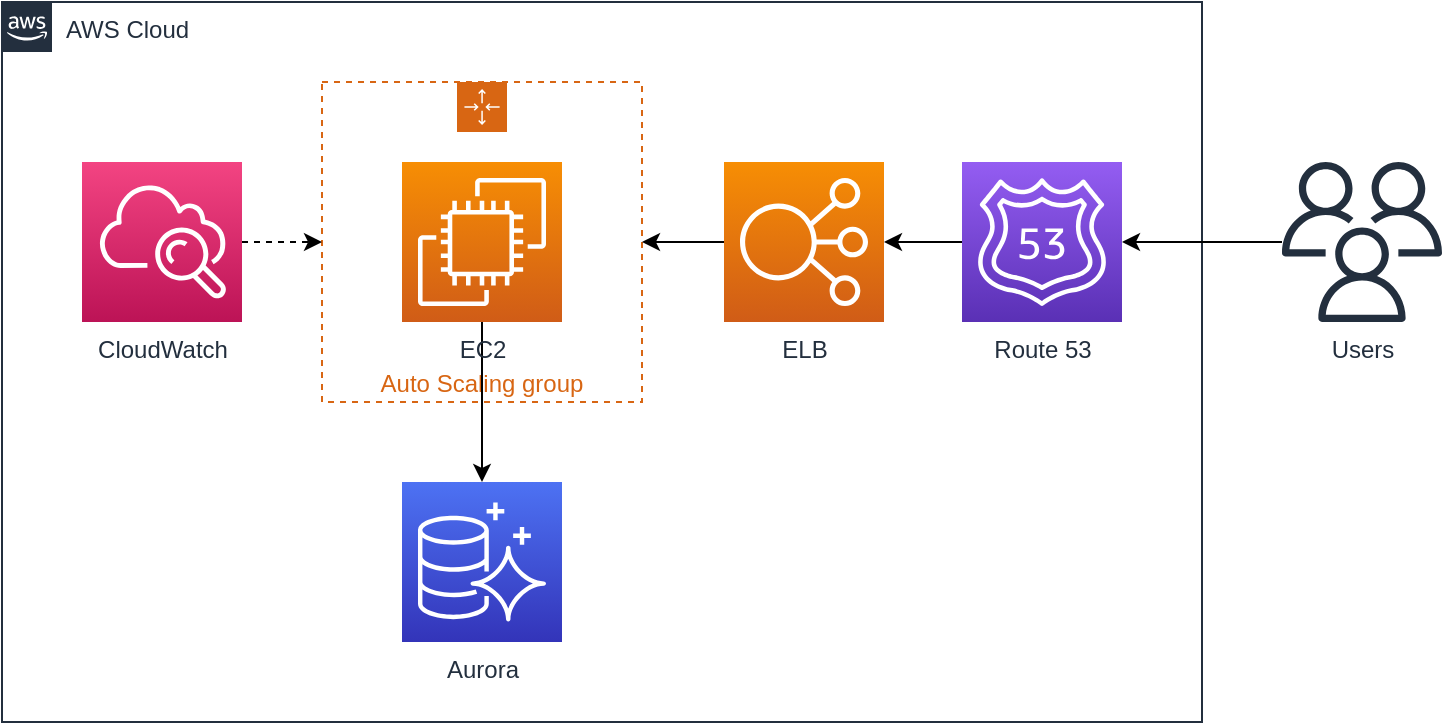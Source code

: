 <mxfile version="10.8.0" type="device"><diagram id="nkRnFH0tYcgGvOSvSR8F" name="Problem Scenario 1"><mxGraphModel dx="1634" dy="796" grid="1" gridSize="10" guides="1" tooltips="1" connect="1" arrows="1" fold="1" page="1" pageScale="1" pageWidth="850" pageHeight="1100" math="0" shadow="0"><root><mxCell id="cBRkSILLU4pSefNul4Za-0"/><mxCell id="cBRkSILLU4pSefNul4Za-1" parent="cBRkSILLU4pSefNul4Za-0"/><mxCell id="wEI4nksPonlv0Azt5xpa-0" value="AWS Cloud" style="points=[[0,0],[0.25,0],[0.5,0],[0.75,0],[1,0],[1,0.25],[1,0.5],[1,0.75],[1,1],[0.75,1],[0.5,1],[0.25,1],[0,1],[0,0.75],[0,0.5],[0,0.25]];outlineConnect=0;gradientColor=none;html=1;whiteSpace=wrap;fontSize=12;fontStyle=0;shape=mxgraph.aws4.group;grIcon=mxgraph.aws4.group_aws_cloud_alt;strokeColor=#232F3E;fillColor=none;verticalAlign=top;align=left;spacingLeft=30;fontColor=#232F3E;dashed=0;" parent="cBRkSILLU4pSefNul4Za-1" vertex="1"><mxGeometry x="40" y="40" width="600" height="360" as="geometry"/></mxCell><mxCell id="wEI4nksPonlv0Azt5xpa-2" value="Auto Scaling group" style="points=[[0,0],[0.25,0],[0.5,0],[0.75,0],[1,0],[1,0.25],[1,0.5],[1,0.75],[1,1],[0.75,1],[0.5,1],[0.25,1],[0,1],[0,0.75],[0,0.5],[0,0.25]];outlineConnect=0;gradientColor=none;html=1;whiteSpace=wrap;fontSize=12;fontStyle=0;shape=mxgraph.aws4.groupCenter;grIcon=mxgraph.aws4.group_auto_scaling_group;grStroke=1;strokeColor=#D86613;fillColor=none;verticalAlign=bottom;align=center;fontColor=#D86613;dashed=1;spacingTop=25;" parent="cBRkSILLU4pSefNul4Za-1" vertex="1"><mxGeometry x="200" y="80" width="160" height="160" as="geometry"/></mxCell><mxCell id="F6rnys-8mFmmAslf6OQ_-1" style="edgeStyle=none;rounded=0;orthogonalLoop=1;jettySize=auto;html=1;" parent="cBRkSILLU4pSefNul4Za-1" source="wEI4nksPonlv0Azt5xpa-1" target="F6rnys-8mFmmAslf6OQ_-0" edge="1"><mxGeometry relative="1" as="geometry"/></mxCell><mxCell id="wEI4nksPonlv0Azt5xpa-1" value="EC2" style="outlineConnect=0;fontColor=#232F3E;gradientColor=#F78E04;gradientDirection=north;fillColor=#D05C17;strokeColor=#ffffff;dashed=0;verticalLabelPosition=bottom;verticalAlign=top;align=center;html=1;fontSize=12;fontStyle=0;aspect=fixed;shape=mxgraph.aws4.resourceIcon;resIcon=mxgraph.aws4.ec2;" parent="cBRkSILLU4pSefNul4Za-1" vertex="1"><mxGeometry x="240" y="120" width="80" height="80" as="geometry"/></mxCell><mxCell id="F6rnys-8mFmmAslf6OQ_-4" style="edgeStyle=none;rounded=0;orthogonalLoop=1;jettySize=auto;html=1;" parent="cBRkSILLU4pSefNul4Za-1" source="wEI4nksPonlv0Azt5xpa-5" target="rTHR8de_x7Mou_gENp8w-0" edge="1"><mxGeometry relative="1" as="geometry"><mxPoint x="480" y="160" as="targetPoint"/></mxGeometry></mxCell><mxCell id="wEI4nksPonlv0Azt5xpa-5" value="Route 53" style="outlineConnect=0;fontColor=#232F3E;gradientColor=#945DF2;gradientDirection=north;fillColor=#5A30B5;strokeColor=#ffffff;dashed=0;verticalLabelPosition=bottom;verticalAlign=top;align=center;html=1;fontSize=12;fontStyle=0;aspect=fixed;shape=mxgraph.aws4.resourceIcon;resIcon=mxgraph.aws4.route_53;" parent="cBRkSILLU4pSefNul4Za-1" vertex="1"><mxGeometry x="520" y="120" width="80" height="80" as="geometry"/></mxCell><mxCell id="F6rnys-8mFmmAslf6OQ_-5" style="edgeStyle=none;rounded=0;orthogonalLoop=1;jettySize=auto;html=1;entryX=1;entryY=0.5;entryDx=0;entryDy=0;" parent="cBRkSILLU4pSefNul4Za-1" source="rTHR8de_x7Mou_gENp8w-0" target="wEI4nksPonlv0Azt5xpa-2" edge="1"><mxGeometry relative="1" as="geometry"><mxPoint x="360" y="160" as="targetPoint"/><mxPoint x="400" y="160" as="sourcePoint"/></mxGeometry></mxCell><mxCell id="F6rnys-8mFmmAslf6OQ_-2" style="edgeStyle=none;rounded=0;orthogonalLoop=1;jettySize=auto;html=1;" parent="cBRkSILLU4pSefNul4Za-1" source="wEI4nksPonlv0Azt5xpa-9" target="wEI4nksPonlv0Azt5xpa-5" edge="1"><mxGeometry relative="1" as="geometry"><mxPoint x="720" y="160" as="targetPoint"/></mxGeometry></mxCell><mxCell id="wEI4nksPonlv0Azt5xpa-9" value="Users" style="outlineConnect=0;fontColor=#232F3E;gradientColor=none;fillColor=#232F3E;strokeColor=none;dashed=0;verticalLabelPosition=bottom;verticalAlign=top;align=center;html=1;fontSize=12;fontStyle=0;aspect=fixed;pointerEvents=1;shape=mxgraph.aws4.users;" parent="cBRkSILLU4pSefNul4Za-1" vertex="1"><mxGeometry x="680" y="120" width="80" height="80" as="geometry"/></mxCell><mxCell id="F6rnys-8mFmmAslf6OQ_-0" value="Aurora" style="outlineConnect=0;fontColor=#232F3E;gradientColor=#4D72F3;gradientDirection=north;fillColor=#3334B9;strokeColor=#ffffff;dashed=0;verticalLabelPosition=bottom;verticalAlign=top;align=center;html=1;fontSize=12;fontStyle=0;aspect=fixed;shape=mxgraph.aws4.resourceIcon;resIcon=mxgraph.aws4.aurora;" parent="cBRkSILLU4pSefNul4Za-1" vertex="1"><mxGeometry x="240" y="280" width="80" height="80" as="geometry"/></mxCell><mxCell id="F6rnys-8mFmmAslf6OQ_-7" style="edgeStyle=none;rounded=0;orthogonalLoop=1;jettySize=auto;html=1;dashed=1;entryX=0;entryY=0.5;entryDx=0;entryDy=0;" parent="cBRkSILLU4pSefNul4Za-1" source="F6rnys-8mFmmAslf6OQ_-6" target="wEI4nksPonlv0Azt5xpa-2" edge="1"><mxGeometry relative="1" as="geometry"><mxPoint x="240" y="160" as="targetPoint"/></mxGeometry></mxCell><mxCell id="F6rnys-8mFmmAslf6OQ_-6" value="CloudWatch" style="outlineConnect=0;fontColor=#232F3E;gradientColor=#F34482;gradientDirection=north;fillColor=#BC1356;strokeColor=#ffffff;dashed=0;verticalLabelPosition=bottom;verticalAlign=top;align=center;html=1;fontSize=12;fontStyle=0;aspect=fixed;shape=mxgraph.aws4.resourceIcon;resIcon=mxgraph.aws4.cloudwatch;" parent="cBRkSILLU4pSefNul4Za-1" vertex="1"><mxGeometry x="80" y="120" width="80" height="80" as="geometry"/></mxCell><mxCell id="rTHR8de_x7Mou_gENp8w-0" value="ELB" style="outlineConnect=0;fontColor=#232F3E;gradientColor=#F78E04;gradientDirection=north;fillColor=#D05C17;strokeColor=#ffffff;dashed=0;verticalLabelPosition=bottom;verticalAlign=top;align=center;html=1;fontSize=12;fontStyle=0;aspect=fixed;shape=mxgraph.aws4.resourceIcon;resIcon=mxgraph.aws4.elastic_load_balancing;" vertex="1" parent="cBRkSILLU4pSefNul4Za-1"><mxGeometry x="401" y="120" width="80" height="80" as="geometry"/></mxCell></root></mxGraphModel></diagram><diagram id="D8cVdTevtv795btRa6Ma" name="Problem Scenario 2"><mxGraphModel dx="672" dy="737" grid="1" gridSize="10" guides="1" tooltips="1" connect="1" arrows="1" fold="1" page="1" pageScale="1" pageWidth="850" pageHeight="1100" math="0" shadow="0"><root><mxCell id="4-lgWDIviXlJ6VfaUgxH-0"/><mxCell id="4-lgWDIviXlJ6VfaUgxH-1" parent="4-lgWDIviXlJ6VfaUgxH-0"/><mxCell id="4-lgWDIviXlJ6VfaUgxH-13" value="S3 Deep Glacier" style="outlineConnect=0;fontColor=#232F3E;gradientColor=#60A337;gradientDirection=north;fillColor=#277116;strokeColor=#ffffff;dashed=0;verticalLabelPosition=bottom;verticalAlign=top;align=center;html=1;fontSize=12;fontStyle=0;aspect=fixed;shape=mxgraph.aws4.resourceIcon;resIcon=mxgraph.aws4.glacier;" vertex="1" parent="4-lgWDIviXlJ6VfaUgxH-1"><mxGeometry x="399.5" y="279.5" width="81" height="81" as="geometry"/></mxCell><mxCell id="9KRD79lhvPBiFUoh8ox8-1" value="AWS Cloud" style="points=[[0,0],[0.25,0],[0.5,0],[0.75,0],[1,0],[1,0.25],[1,0.5],[1,0.75],[1,1],[0.75,1],[0.5,1],[0.25,1],[0,1],[0,0.75],[0,0.5],[0,0.25]];outlineConnect=0;gradientColor=none;html=1;whiteSpace=wrap;fontSize=12;fontStyle=0;shape=mxgraph.aws4.group;grIcon=mxgraph.aws4.group_aws_cloud_alt;strokeColor=#232F3E;fillColor=none;verticalAlign=top;align=left;spacingLeft=30;fontColor=#232F3E;dashed=0;" vertex="1" parent="4-lgWDIviXlJ6VfaUgxH-1"><mxGeometry x="120" y="239" width="400" height="160" as="geometry"/></mxCell><mxCell id="9KRD79lhvPBiFUoh8ox8-0" value="AWS Cloud" style="points=[[0,0],[0.25,0],[0.5,0],[0.75,0],[1,0],[1,0.25],[1,0.5],[1,0.75],[1,1],[0.75,1],[0.5,1],[0.25,1],[0,1],[0,0.75],[0,0.5],[0,0.25]];outlineConnect=0;gradientColor=none;html=1;whiteSpace=wrap;fontSize=12;fontStyle=0;shape=mxgraph.aws4.group;grIcon=mxgraph.aws4.group_aws_cloud_alt;strokeColor=#232F3E;fillColor=none;verticalAlign=top;align=left;spacingLeft=30;fontColor=#232F3E;dashed=0;" vertex="1" parent="4-lgWDIviXlJ6VfaUgxH-1"><mxGeometry x="121" y="40" width="399" height="160" as="geometry"/></mxCell><mxCell id="4-lgWDIviXlJ6VfaUgxH-6" value="" style="edgeStyle=none;rounded=0;orthogonalLoop=1;jettySize=auto;html=1;" edge="1" parent="4-lgWDIviXlJ6VfaUgxH-1" source="4-lgWDIviXlJ6VfaUgxH-2" target="4-lgWDIviXlJ6VfaUgxH-3"><mxGeometry relative="1" as="geometry"/></mxCell><mxCell id="9KRD79lhvPBiFUoh8ox8-2" style="edgeStyle=none;rounded=0;orthogonalLoop=1;jettySize=auto;html=1;" edge="1" parent="4-lgWDIviXlJ6VfaUgxH-1" source="4-lgWDIviXlJ6VfaUgxH-2" target="4-lgWDIviXlJ6VfaUgxH-11"><mxGeometry relative="1" as="geometry"/></mxCell><mxCell id="4-lgWDIviXlJ6VfaUgxH-2" value="Client" style="outlineConnect=0;fontColor=#232F3E;gradientColor=none;fillColor=#232F3E;strokeColor=none;dashed=0;verticalLabelPosition=bottom;verticalAlign=top;align=center;html=1;fontSize=12;fontStyle=0;aspect=fixed;pointerEvents=1;shape=mxgraph.aws4.mobile_client;" vertex="1" parent="4-lgWDIviXlJ6VfaUgxH-1"><mxGeometry x="41" y="180" width="42" height="80" as="geometry"/></mxCell><mxCell id="4-lgWDIviXlJ6VfaUgxH-7" value="" style="edgeStyle=none;rounded=0;orthogonalLoop=1;jettySize=auto;html=1;" edge="1" parent="4-lgWDIviXlJ6VfaUgxH-1" source="4-lgWDIviXlJ6VfaUgxH-3" target="4-lgWDIviXlJ6VfaUgxH-4"><mxGeometry relative="1" as="geometry"/></mxCell><mxCell id="4-lgWDIviXlJ6VfaUgxH-3" value="Kinesis Firehose" style="outlineConnect=0;fontColor=#232F3E;gradientColor=#945DF2;gradientDirection=north;fillColor=#5A30B5;strokeColor=#ffffff;dashed=0;verticalLabelPosition=bottom;verticalAlign=top;align=center;html=1;fontSize=12;fontStyle=0;aspect=fixed;shape=mxgraph.aws4.resourceIcon;resIcon=mxgraph.aws4.kinesis_data_firehose;" vertex="1" parent="4-lgWDIviXlJ6VfaUgxH-1"><mxGeometry x="159.5" y="80" width="80" height="80" as="geometry"/></mxCell><mxCell id="4-lgWDIviXlJ6VfaUgxH-4" value="S3" style="outlineConnect=0;fontColor=#232F3E;gradientColor=#60A337;gradientDirection=north;fillColor=#277116;strokeColor=#ffffff;dashed=0;verticalLabelPosition=bottom;verticalAlign=top;align=center;html=1;fontSize=12;fontStyle=0;aspect=fixed;shape=mxgraph.aws4.resourceIcon;resIcon=mxgraph.aws4.s3;" vertex="1" parent="4-lgWDIviXlJ6VfaUgxH-1"><mxGeometry x="400" y="80" width="80" height="80" as="geometry"/></mxCell><mxCell id="4-lgWDIviXlJ6VfaUgxH-10" value="" style="edgeStyle=none;rounded=0;orthogonalLoop=1;jettySize=auto;html=1;" edge="1" parent="4-lgWDIviXlJ6VfaUgxH-1" source="4-lgWDIviXlJ6VfaUgxH-11" target="4-lgWDIviXlJ6VfaUgxH-12"><mxGeometry relative="1" as="geometry"/></mxCell><mxCell id="4-lgWDIviXlJ6VfaUgxH-11" value="Kinesis Firehose" style="outlineConnect=0;fontColor=#232F3E;gradientColor=#945DF2;gradientDirection=north;fillColor=#5A30B5;strokeColor=#ffffff;dashed=0;verticalLabelPosition=bottom;verticalAlign=top;align=center;html=1;fontSize=12;fontStyle=0;aspect=fixed;shape=mxgraph.aws4.resourceIcon;resIcon=mxgraph.aws4.kinesis_data_firehose;" vertex="1" parent="4-lgWDIviXlJ6VfaUgxH-1"><mxGeometry x="159.5" y="280.5" width="80" height="80" as="geometry"/></mxCell><mxCell id="fQ1exSxDloJAXNJZc_jA-0" style="edgeStyle=none;rounded=0;orthogonalLoop=1;jettySize=auto;html=1;" edge="1" parent="4-lgWDIviXlJ6VfaUgxH-1" source="4-lgWDIviXlJ6VfaUgxH-12" target="4-lgWDIviXlJ6VfaUgxH-13"><mxGeometry relative="1" as="geometry"/></mxCell><mxCell id="4-lgWDIviXlJ6VfaUgxH-12" value="S3" style="outlineConnect=0;fontColor=#232F3E;gradientColor=#60A337;gradientDirection=north;fillColor=#277116;strokeColor=#ffffff;dashed=0;verticalLabelPosition=bottom;verticalAlign=top;align=center;html=1;fontSize=12;fontStyle=0;aspect=fixed;shape=mxgraph.aws4.resourceIcon;resIcon=mxgraph.aws4.s3;" vertex="1" parent="4-lgWDIviXlJ6VfaUgxH-1"><mxGeometry x="279.5" y="279.5" width="80" height="80" as="geometry"/></mxCell></root></mxGraphModel></diagram><diagram id="WHQ2B800akSSdO6FKMEv" name="Problem Scenario 3"><mxGraphModel dx="672" dy="737" grid="1" gridSize="10" guides="1" tooltips="1" connect="1" arrows="1" fold="1" page="1" pageScale="1" pageWidth="850" pageHeight="1100" math="0" shadow="0"><root><mxCell id="yuWv5EnCFPvzchTw2guV-0"/><mxCell id="yuWv5EnCFPvzchTw2guV-1" parent="yuWv5EnCFPvzchTw2guV-0"/><mxCell id="yuWv5EnCFPvzchTw2guV-2" value="AWS Cloud" style="points=[[0,0],[0.25,0],[0.5,0],[0.75,0],[1,0],[1,0.25],[1,0.5],[1,0.75],[1,1],[0.75,1],[0.5,1],[0.25,1],[0,1],[0,0.75],[0,0.5],[0,0.25]];outlineConnect=0;gradientColor=none;html=1;whiteSpace=wrap;fontSize=12;fontStyle=0;shape=mxgraph.aws4.group;grIcon=mxgraph.aws4.group_aws_cloud_alt;strokeColor=#232F3E;fillColor=none;verticalAlign=top;align=left;spacingLeft=30;fontColor=#232F3E;dashed=0;" vertex="1" parent="yuWv5EnCFPvzchTw2guV-1"><mxGeometry x="160" y="40" width="640" height="640" as="geometry"/></mxCell><mxCell id="yuWv5EnCFPvzchTw2guV-11" value="" style="edgeStyle=none;rounded=0;orthogonalLoop=1;jettySize=auto;html=1;" edge="1" parent="yuWv5EnCFPvzchTw2guV-1" source="yuWv5EnCFPvzchTw2guV-3" target="yuWv5EnCFPvzchTw2guV-5"><mxGeometry relative="1" as="geometry"/></mxCell><mxCell id="yuWv5EnCFPvzchTw2guV-3" value="CloudFront" style="outlineConnect=0;fontColor=#232F3E;gradientColor=#945DF2;gradientDirection=north;fillColor=#5A30B5;strokeColor=#ffffff;dashed=0;verticalLabelPosition=bottom;verticalAlign=top;align=center;html=1;fontSize=12;fontStyle=0;aspect=fixed;shape=mxgraph.aws4.resourceIcon;resIcon=mxgraph.aws4.cloudfront;" vertex="1" parent="yuWv5EnCFPvzchTw2guV-1"><mxGeometry x="320" y="80" width="80" height="80" as="geometry"/></mxCell><mxCell id="yuWv5EnCFPvzchTw2guV-5" value="S3" style="outlineConnect=0;fontColor=#232F3E;gradientColor=#60A337;gradientDirection=north;fillColor=#277116;strokeColor=#ffffff;dashed=0;verticalLabelPosition=bottom;verticalAlign=top;align=center;html=1;fontSize=12;fontStyle=0;aspect=fixed;shape=mxgraph.aws4.resourceIcon;resIcon=mxgraph.aws4.s3;" vertex="1" parent="yuWv5EnCFPvzchTw2guV-1"><mxGeometry x="440" y="80" width="80" height="80" as="geometry"/></mxCell><mxCell id="yuWv5EnCFPvzchTw2guV-12" value="" style="edgeStyle=none;rounded=0;orthogonalLoop=1;jettySize=auto;html=1;" edge="1" parent="yuWv5EnCFPvzchTw2guV-1" source="yuWv5EnCFPvzchTw2guV-6" target="yuWv5EnCFPvzchTw2guV-7"><mxGeometry relative="1" as="geometry"/></mxCell><mxCell id="yuWv5EnCFPvzchTw2guV-46" style="edgeStyle=none;rounded=0;orthogonalLoop=1;jettySize=auto;html=1;" edge="1" parent="yuWv5EnCFPvzchTw2guV-1" source="yuWv5EnCFPvzchTw2guV-6" target="yuWv5EnCFPvzchTw2guV-3"><mxGeometry relative="1" as="geometry"/></mxCell><mxCell id="yuWv5EnCFPvzchTw2guV-6" value="Route 53" style="outlineConnect=0;fontColor=#232F3E;gradientColor=#945DF2;gradientDirection=north;fillColor=#5A30B5;strokeColor=#ffffff;dashed=0;verticalLabelPosition=bottom;verticalAlign=top;align=center;html=1;fontSize=12;fontStyle=0;aspect=fixed;shape=mxgraph.aws4.resourceIcon;resIcon=mxgraph.aws4.route_53;" vertex="1" parent="yuWv5EnCFPvzchTw2guV-1"><mxGeometry x="200" y="200" width="80" height="80" as="geometry"/></mxCell><mxCell id="SJz8dBLbujiVQ1Gqviw1-2" style="edgeStyle=none;rounded=0;orthogonalLoop=1;jettySize=auto;html=1;" edge="1" parent="yuWv5EnCFPvzchTw2guV-1" source="yuWv5EnCFPvzchTw2guV-7" target="SJz8dBLbujiVQ1Gqviw1-1"><mxGeometry relative="1" as="geometry"/></mxCell><mxCell id="yuWv5EnCFPvzchTw2guV-7" value="API Gateway" style="outlineConnect=0;fontColor=#232F3E;gradientColor=#945DF2;gradientDirection=north;fillColor=#5A30B5;strokeColor=#ffffff;dashed=0;verticalLabelPosition=bottom;verticalAlign=top;align=center;html=1;fontSize=12;fontStyle=0;aspect=fixed;shape=mxgraph.aws4.resourceIcon;resIcon=mxgraph.aws4.api_gateway;" vertex="1" parent="yuWv5EnCFPvzchTw2guV-1"><mxGeometry x="320" y="320" width="80" height="80" as="geometry"/></mxCell><mxCell id="yuWv5EnCFPvzchTw2guV-25" style="edgeStyle=none;rounded=0;orthogonalLoop=1;jettySize=auto;html=1;" edge="1" parent="yuWv5EnCFPvzchTw2guV-1" source="yuWv5EnCFPvzchTw2guV-14" target="yuWv5EnCFPvzchTw2guV-23"><mxGeometry relative="1" as="geometry"/></mxCell><mxCell id="yuWv5EnCFPvzchTw2guV-14" value="Register API" style="outlineConnect=0;fontColor=#232F3E;gradientColor=#F78E04;gradientDirection=north;fillColor=#D05C17;strokeColor=#ffffff;dashed=0;verticalLabelPosition=bottom;verticalAlign=top;align=center;html=1;fontSize=12;fontStyle=0;aspect=fixed;shape=mxgraph.aws4.resourceIcon;resIcon=mxgraph.aws4.lambda;" vertex="1" parent="yuWv5EnCFPvzchTw2guV-1"><mxGeometry x="560" y="200" width="80" height="80" as="geometry"/></mxCell><mxCell id="yuWv5EnCFPvzchTw2guV-26" style="edgeStyle=none;rounded=0;orthogonalLoop=1;jettySize=auto;html=1;" edge="1" parent="yuWv5EnCFPvzchTw2guV-1" source="yuWv5EnCFPvzchTw2guV-15" target="yuWv5EnCFPvzchTw2guV-23"><mxGeometry relative="1" as="geometry"/></mxCell><mxCell id="zEb2vV-7PTORzBnk0i_F-9" style="edgeStyle=none;rounded=0;orthogonalLoop=1;jettySize=auto;html=1;" edge="1" parent="yuWv5EnCFPvzchTw2guV-1" source="yuWv5EnCFPvzchTw2guV-15" target="zEb2vV-7PTORzBnk0i_F-5"><mxGeometry relative="1" as="geometry"/></mxCell><mxCell id="yuWv5EnCFPvzchTw2guV-15" value="Ride Request API" style="outlineConnect=0;fontColor=#232F3E;gradientColor=#F78E04;gradientDirection=north;fillColor=#D05C17;strokeColor=#ffffff;dashed=0;verticalLabelPosition=bottom;verticalAlign=top;align=center;html=1;fontSize=12;fontStyle=0;aspect=fixed;shape=mxgraph.aws4.resourceIcon;resIcon=mxgraph.aws4.lambda;" vertex="1" parent="yuWv5EnCFPvzchTw2guV-1"><mxGeometry x="560" y="320" width="80" height="80" as="geometry"/></mxCell><mxCell id="yuWv5EnCFPvzchTw2guV-23" value="Aurora" style="outlineConnect=0;fontColor=#232F3E;gradientColor=#4D72F3;gradientDirection=north;fillColor=#3334B9;strokeColor=#ffffff;dashed=0;verticalLabelPosition=bottom;verticalAlign=top;align=center;html=1;fontSize=12;fontStyle=0;aspect=fixed;shape=mxgraph.aws4.resourceIcon;resIcon=mxgraph.aws4.aurora;" vertex="1" parent="yuWv5EnCFPvzchTw2guV-1"><mxGeometry x="680" y="260" width="80" height="80" as="geometry"/></mxCell><mxCell id="yuWv5EnCFPvzchTw2guV-31" value="" style="edgeStyle=none;rounded=0;orthogonalLoop=1;jettySize=auto;html=1;" edge="1" parent="yuWv5EnCFPvzchTw2guV-1" source="yuWv5EnCFPvzchTw2guV-27" target="yuWv5EnCFPvzchTw2guV-6"><mxGeometry relative="1" as="geometry"/></mxCell><mxCell id="yuWv5EnCFPvzchTw2guV-27" value="Users" style="outlineConnect=0;fontColor=#232F3E;gradientColor=none;fillColor=#232F3E;strokeColor=none;dashed=0;verticalLabelPosition=bottom;verticalAlign=top;align=center;html=1;fontSize=12;fontStyle=0;aspect=fixed;pointerEvents=1;shape=mxgraph.aws4.users;" vertex="1" parent="yuWv5EnCFPvzchTw2guV-1"><mxGeometry x="40" y="200" width="80" height="80" as="geometry"/></mxCell><mxCell id="yuWv5EnCFPvzchTw2guV-41" style="edgeStyle=none;rounded=0;orthogonalLoop=1;jettySize=auto;html=1;" edge="1" parent="yuWv5EnCFPvzchTw2guV-1" source="yuWv5EnCFPvzchTw2guV-38" target="yuWv5EnCFPvzchTw2guV-23"><mxGeometry relative="1" as="geometry"><mxPoint x="560" y="240" as="targetPoint"/></mxGeometry></mxCell><mxCell id="yuWv5EnCFPvzchTw2guV-38" value="Login API" style="outlineConnect=0;fontColor=#232F3E;gradientColor=#F78E04;gradientDirection=north;fillColor=#D05C17;strokeColor=#ffffff;dashed=0;verticalLabelPosition=bottom;verticalAlign=top;align=center;html=1;fontSize=12;fontStyle=0;aspect=fixed;shape=mxgraph.aws4.resourceIcon;resIcon=mxgraph.aws4.lambda;" vertex="1" parent="yuWv5EnCFPvzchTw2guV-1"><mxGeometry x="560" y="80" width="80" height="80" as="geometry"/></mxCell><mxCell id="SJz8dBLbujiVQ1Gqviw1-3" style="edgeStyle=none;rounded=0;orthogonalLoop=1;jettySize=auto;html=1;" edge="1" parent="yuWv5EnCFPvzchTw2guV-1" source="SJz8dBLbujiVQ1Gqviw1-1" target="yuWv5EnCFPvzchTw2guV-38"><mxGeometry relative="1" as="geometry"/></mxCell><mxCell id="SJz8dBLbujiVQ1Gqviw1-4" style="edgeStyle=none;rounded=0;orthogonalLoop=1;jettySize=auto;html=1;" edge="1" parent="yuWv5EnCFPvzchTw2guV-1" source="SJz8dBLbujiVQ1Gqviw1-1" target="yuWv5EnCFPvzchTw2guV-14"><mxGeometry relative="1" as="geometry"/></mxCell><mxCell id="SJz8dBLbujiVQ1Gqviw1-5" style="edgeStyle=none;rounded=0;orthogonalLoop=1;jettySize=auto;html=1;" edge="1" parent="yuWv5EnCFPvzchTw2guV-1" source="SJz8dBLbujiVQ1Gqviw1-1" target="yuWv5EnCFPvzchTw2guV-15"><mxGeometry relative="1" as="geometry"/></mxCell><mxCell id="zEb2vV-7PTORzBnk0i_F-3" style="edgeStyle=none;rounded=0;orthogonalLoop=1;jettySize=auto;html=1;" edge="1" parent="yuWv5EnCFPvzchTw2guV-1" source="SJz8dBLbujiVQ1Gqviw1-1" target="zEb2vV-7PTORzBnk0i_F-2"><mxGeometry relative="1" as="geometry"/></mxCell><mxCell id="zEb2vV-7PTORzBnk0i_F-11" style="edgeStyle=none;rounded=0;orthogonalLoop=1;jettySize=auto;html=1;" edge="1" parent="yuWv5EnCFPvzchTw2guV-1" source="SJz8dBLbujiVQ1Gqviw1-1" target="zEb2vV-7PTORzBnk0i_F-8"><mxGeometry relative="1" as="geometry"/></mxCell><mxCell id="SJz8dBLbujiVQ1Gqviw1-1" value="Session API" style="outlineConnect=0;fontColor=#232F3E;gradientColor=#F78E04;gradientDirection=north;fillColor=#D05C17;strokeColor=#ffffff;dashed=0;verticalLabelPosition=bottom;verticalAlign=top;align=center;html=1;fontSize=12;fontStyle=0;aspect=fixed;shape=mxgraph.aws4.resourceIcon;resIcon=mxgraph.aws4.lambda;" vertex="1" parent="yuWv5EnCFPvzchTw2guV-1"><mxGeometry x="440" y="320" width="80" height="80" as="geometry"/></mxCell><mxCell id="zEb2vV-7PTORzBnk0i_F-4" style="edgeStyle=none;rounded=0;orthogonalLoop=1;jettySize=auto;html=1;" edge="1" parent="yuWv5EnCFPvzchTw2guV-1" source="zEb2vV-7PTORzBnk0i_F-2" target="yuWv5EnCFPvzchTw2guV-23"><mxGeometry relative="1" as="geometry"/></mxCell><mxCell id="zEb2vV-7PTORzBnk0i_F-2" value="Ride Details API" style="outlineConnect=0;fontColor=#232F3E;gradientColor=#F78E04;gradientDirection=north;fillColor=#D05C17;strokeColor=#ffffff;dashed=0;verticalLabelPosition=bottom;verticalAlign=top;align=center;html=1;fontSize=12;fontStyle=0;aspect=fixed;shape=mxgraph.aws4.resourceIcon;resIcon=mxgraph.aws4.lambda;" vertex="1" parent="yuWv5EnCFPvzchTw2guV-1"><mxGeometry x="560" y="440" width="80" height="80" as="geometry"/></mxCell><mxCell id="zEb2vV-7PTORzBnk0i_F-5" value="SQS" style="outlineConnect=0;fontColor=#232F3E;gradientColor=#F34482;gradientDirection=north;fillColor=#BC1356;strokeColor=#ffffff;dashed=0;verticalLabelPosition=bottom;verticalAlign=top;align=center;html=1;fontSize=12;fontStyle=0;aspect=fixed;shape=mxgraph.aws4.resourceIcon;resIcon=mxgraph.aws4.sqs;" vertex="1" parent="yuWv5EnCFPvzchTw2guV-1"><mxGeometry x="680" y="440" width="80" height="80" as="geometry"/></mxCell><mxCell id="zEb2vV-7PTORzBnk0i_F-10" style="edgeStyle=none;rounded=0;orthogonalLoop=1;jettySize=auto;html=1;" edge="1" parent="yuWv5EnCFPvzchTw2guV-1" source="zEb2vV-7PTORzBnk0i_F-8" target="zEb2vV-7PTORzBnk0i_F-5"><mxGeometry relative="1" as="geometry"/></mxCell><mxCell id="zEb2vV-7PTORzBnk0i_F-8" value="Nearby Ride Requests API" style="outlineConnect=0;fontColor=#232F3E;gradientColor=#F78E04;gradientDirection=north;fillColor=#D05C17;strokeColor=#ffffff;dashed=0;verticalLabelPosition=bottom;verticalAlign=top;align=center;html=1;fontSize=12;fontStyle=0;aspect=fixed;shape=mxgraph.aws4.resourceIcon;resIcon=mxgraph.aws4.lambda;" vertex="1" parent="yuWv5EnCFPvzchTw2guV-1"><mxGeometry x="560" y="560" width="80" height="80" as="geometry"/></mxCell></root></mxGraphModel></diagram></mxfile>